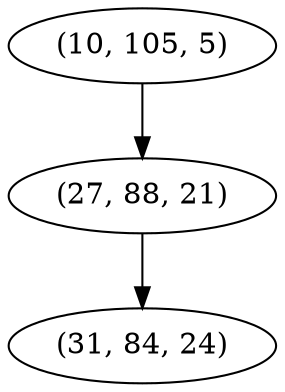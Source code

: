 digraph tree {
    "(10, 105, 5)";
    "(27, 88, 21)";
    "(31, 84, 24)";
    "(10, 105, 5)" -> "(27, 88, 21)";
    "(27, 88, 21)" -> "(31, 84, 24)";
}
